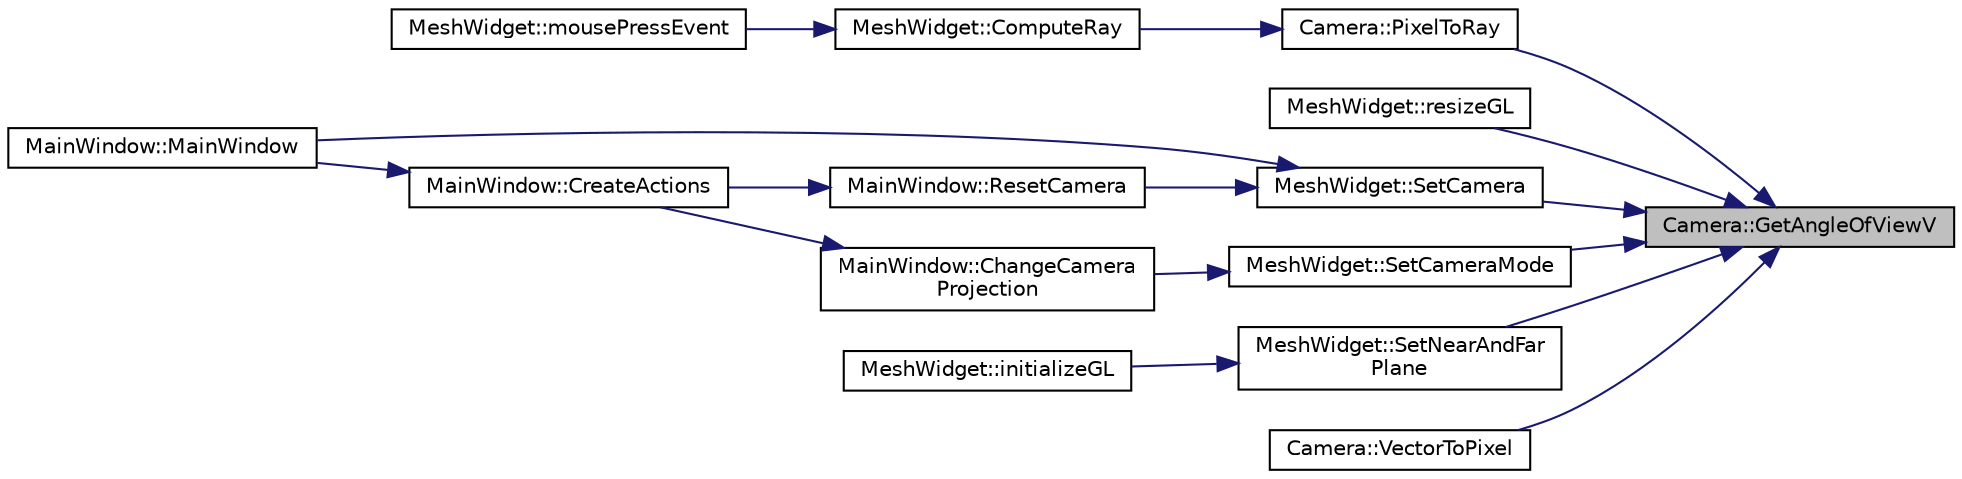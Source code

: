 digraph "Camera::GetAngleOfViewV"
{
 // LATEX_PDF_SIZE
  edge [fontname="Helvetica",fontsize="10",labelfontname="Helvetica",labelfontsize="10"];
  node [fontname="Helvetica",fontsize="10",shape=record];
  rankdir="RL";
  Node1 [label="Camera::GetAngleOfViewV",height=0.2,width=0.4,color="black", fillcolor="grey75", style="filled", fontcolor="black",tooltip="Returns the vertical angle of view."];
  Node1 -> Node2 [dir="back",color="midnightblue",fontsize="10",style="solid",fontname="Helvetica"];
  Node2 [label="Camera::PixelToRay",height=0.2,width=0.4,color="black", fillcolor="white", style="filled",URL="$class_camera.html#a80e5e7f22b83f321b8f83b388aae1926",tooltip="Compute the equation of a ray given a pixel in the camera plane."];
  Node2 -> Node3 [dir="back",color="midnightblue",fontsize="10",style="solid",fontname="Helvetica"];
  Node3 [label="MeshWidget::ComputeRay",height=0.2,width=0.4,color="black", fillcolor="white", style="filled",URL="$class_mesh_widget.html#a54d24d0e867bf907b3a7d50cf36c449e",tooltip="Computes a ray from a pixel."];
  Node3 -> Node4 [dir="back",color="midnightblue",fontsize="10",style="solid",fontname="Helvetica"];
  Node4 [label="MeshWidget::mousePressEvent",height=0.2,width=0.4,color="black", fillcolor="white", style="filled",URL="$class_mesh_widget.html#a3e5b0f9e1155a6e287d13befd9c60d55",tooltip="Process mouse click events."];
  Node1 -> Node5 [dir="back",color="midnightblue",fontsize="10",style="solid",fontname="Helvetica"];
  Node5 [label="MeshWidget::resizeGL",height=0.2,width=0.4,color="black", fillcolor="white", style="filled",URL="$class_mesh_widget.html#a4bbeb0cd502a0cd6e329e1488648eac7",tooltip="Resize window."];
  Node1 -> Node6 [dir="back",color="midnightblue",fontsize="10",style="solid",fontname="Helvetica"];
  Node6 [label="MeshWidget::SetCamera",height=0.2,width=0.4,color="black", fillcolor="white", style="filled",URL="$class_mesh_widget.html#a069a5373e7200ca6aa0a036b0a5b2a37",tooltip="Set the camera for the widget."];
  Node6 -> Node7 [dir="back",color="midnightblue",fontsize="10",style="solid",fontname="Helvetica"];
  Node7 [label="MainWindow::MainWindow",height=0.2,width=0.4,color="black", fillcolor="white", style="filled",URL="$class_main_window.html#a34c4b4207b46d11a4100c9b19f0e81bb",tooltip=" "];
  Node6 -> Node8 [dir="back",color="midnightblue",fontsize="10",style="solid",fontname="Helvetica"];
  Node8 [label="MainWindow::ResetCamera",height=0.2,width=0.4,color="black", fillcolor="white", style="filled",URL="$class_main_window.html#adcb5ac68978bf204fbf1610ae6347eae",tooltip=" "];
  Node8 -> Node9 [dir="back",color="midnightblue",fontsize="10",style="solid",fontname="Helvetica"];
  Node9 [label="MainWindow::CreateActions",height=0.2,width=0.4,color="black", fillcolor="white", style="filled",URL="$class_main_window.html#ac196f381c4aad2f18848f1cf490eba35",tooltip=" "];
  Node9 -> Node7 [dir="back",color="midnightblue",fontsize="10",style="solid",fontname="Helvetica"];
  Node1 -> Node10 [dir="back",color="midnightblue",fontsize="10",style="solid",fontname="Helvetica"];
  Node10 [label="MeshWidget::SetCameraMode",height=0.2,width=0.4,color="black", fillcolor="white", style="filled",URL="$class_mesh_widget.html#aee199457b27af2efbe3db0e552c1649a",tooltip="Set the camera mode (perspective or orthographic)."];
  Node10 -> Node11 [dir="back",color="midnightblue",fontsize="10",style="solid",fontname="Helvetica"];
  Node11 [label="MainWindow::ChangeCamera\lProjection",height=0.2,width=0.4,color="black", fillcolor="white", style="filled",URL="$class_main_window.html#a2dab4cfb073d2b8a4e08cf5ca399244c",tooltip=" "];
  Node11 -> Node9 [dir="back",color="midnightblue",fontsize="10",style="solid",fontname="Helvetica"];
  Node1 -> Node12 [dir="back",color="midnightblue",fontsize="10",style="solid",fontname="Helvetica"];
  Node12 [label="MeshWidget::SetNearAndFar\lPlane",height=0.2,width=0.4,color="black", fillcolor="white", style="filled",URL="$class_mesh_widget.html#a622efd906553896d76edb9161e095885",tooltip="Set the near and far clipping planes of the camera."];
  Node12 -> Node13 [dir="back",color="midnightblue",fontsize="10",style="solid",fontname="Helvetica"];
  Node13 [label="MeshWidget::initializeGL",height=0.2,width=0.4,color="black", fillcolor="white", style="filled",URL="$class_mesh_widget.html#a7e1660885be499030bbf9bed27a33749",tooltip="Initialize OpenGL, shaders and a camera centered at origin."];
  Node1 -> Node14 [dir="back",color="midnightblue",fontsize="10",style="solid",fontname="Helvetica"];
  Node14 [label="Camera::VectorToPixel",height=0.2,width=0.4,color="black", fillcolor="white", style="filled",URL="$class_camera.html#afa53357c8db7308fc4dced087a24c894",tooltip="Compute coordinates of a point in the camera plane."];
}
